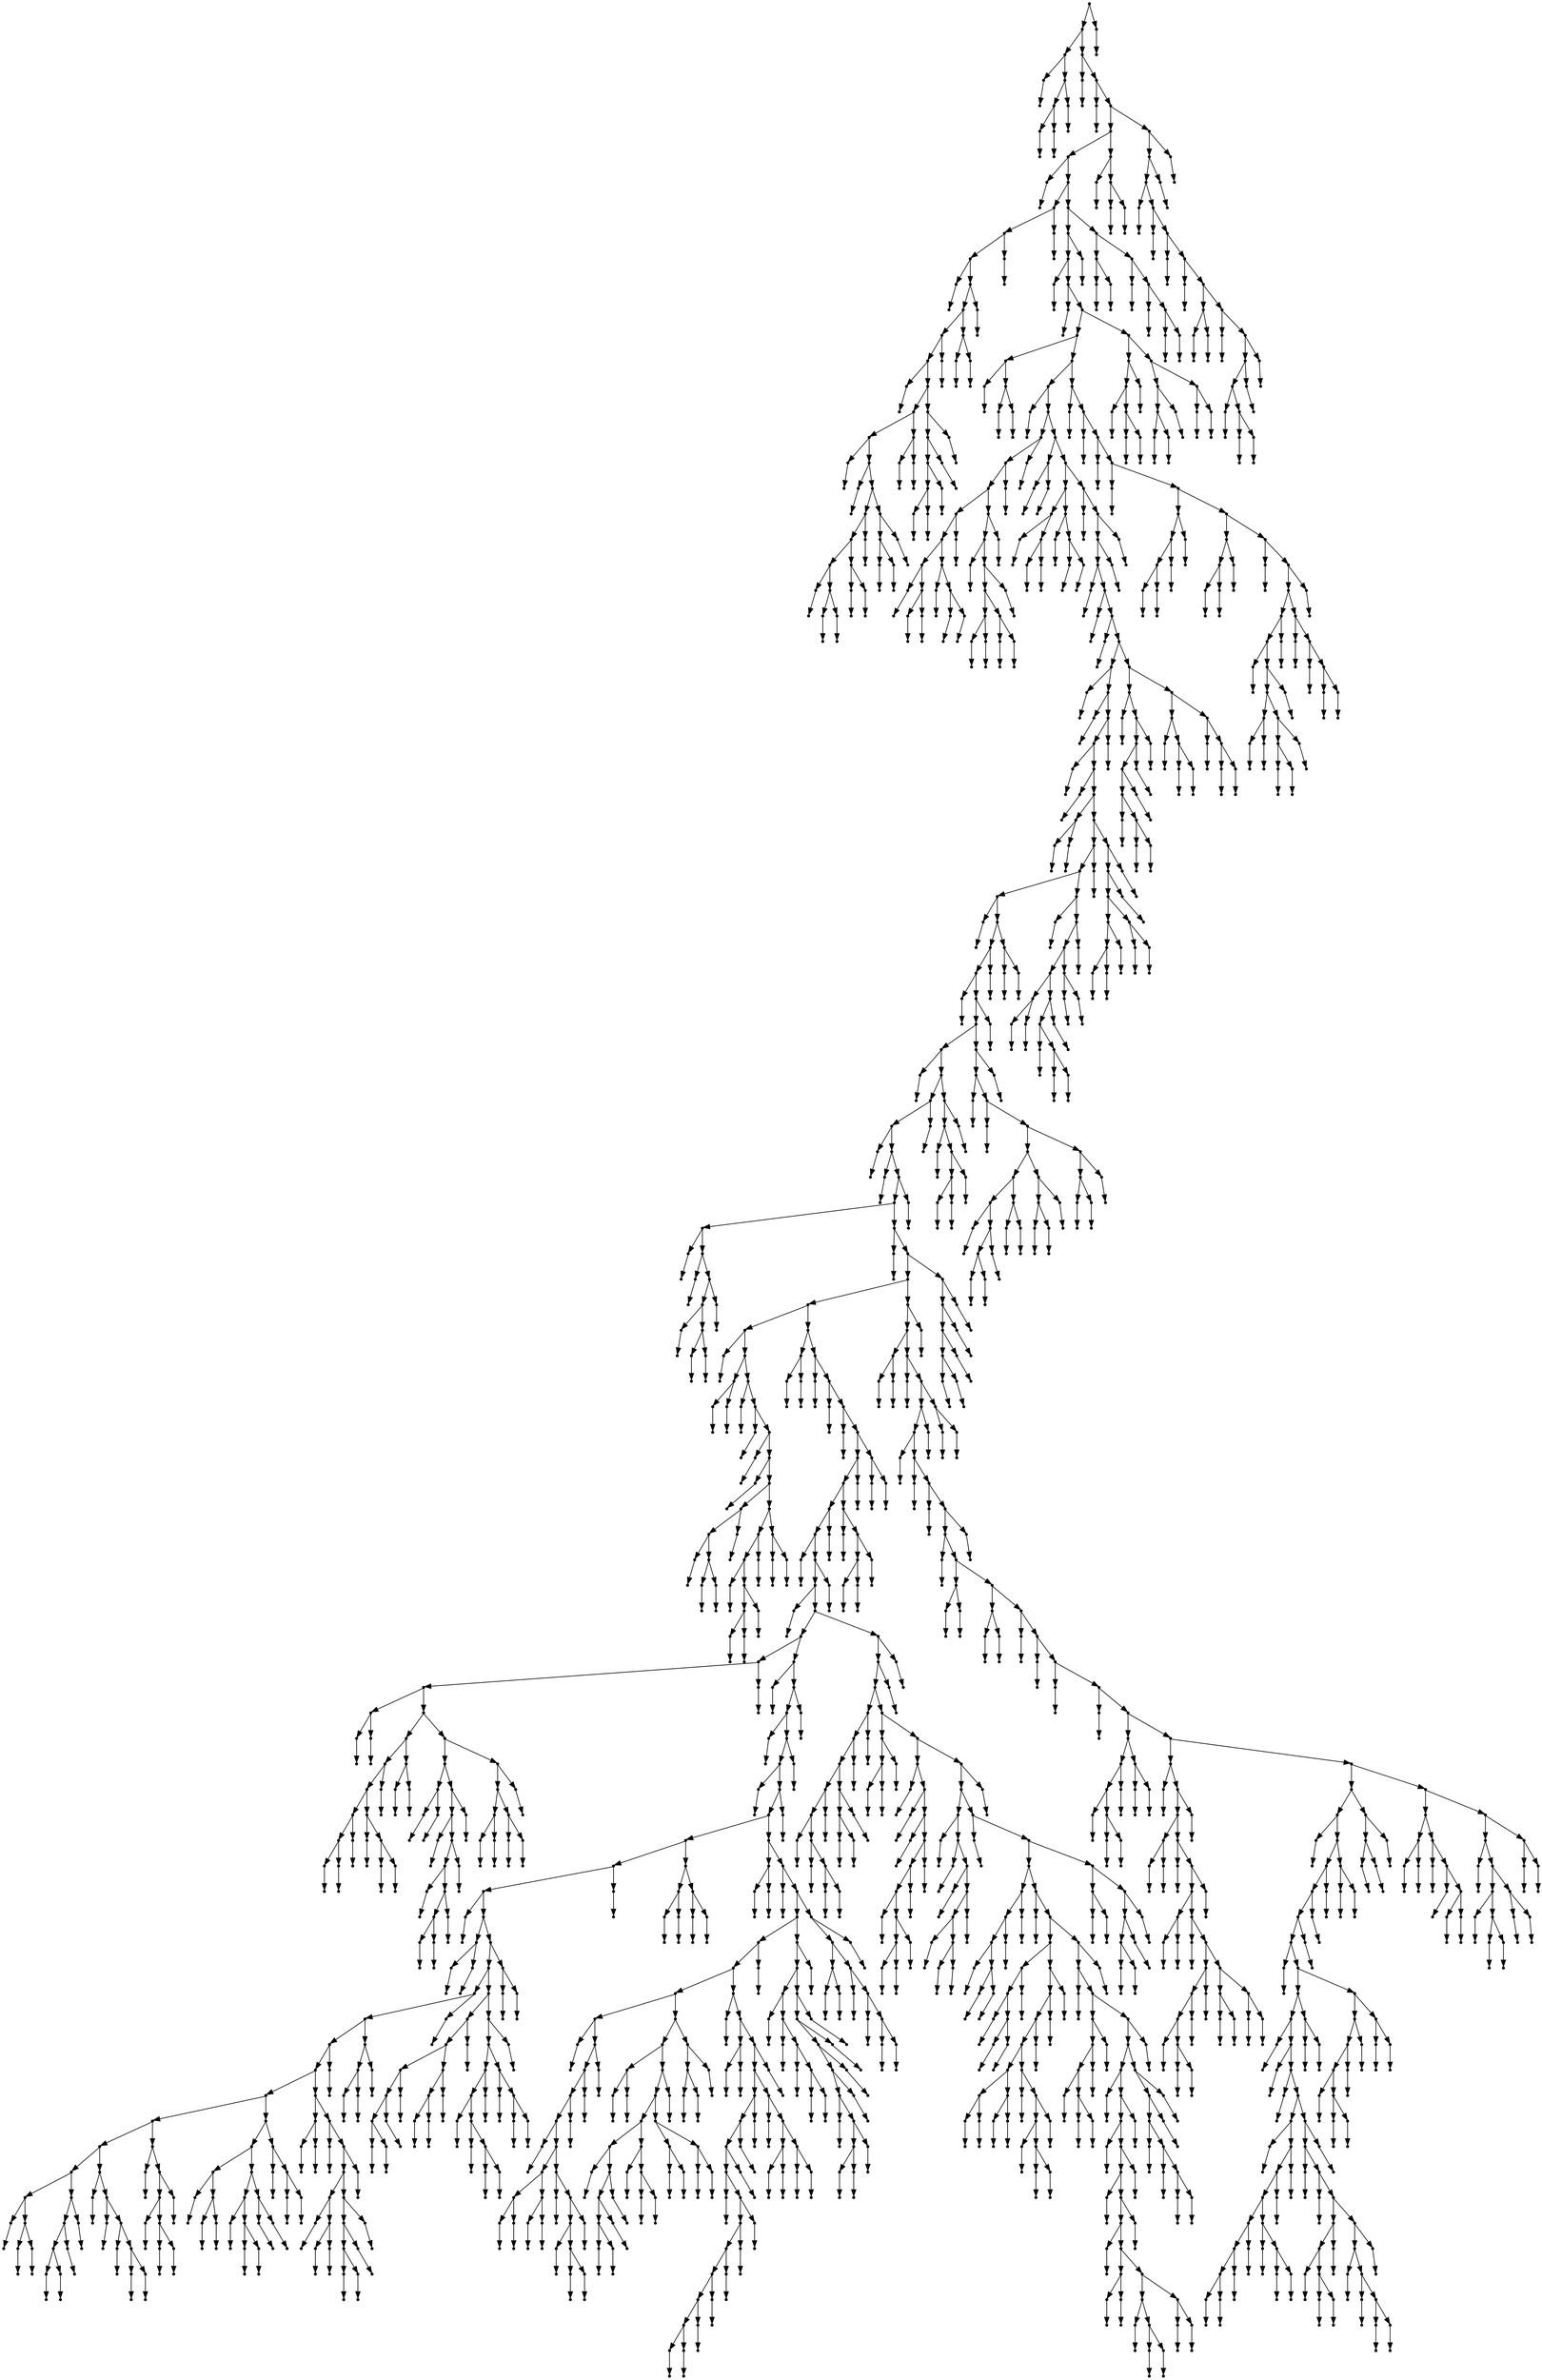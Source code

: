 digraph {
  1840 [shape=point];
  1837 [shape=point];
  10 [shape=point];
  1 [shape=point];
  0 [shape=point];
  9 [shape=point];
  6 [shape=point];
  3 [shape=point];
  2 [shape=point];
  5 [shape=point];
  4 [shape=point];
  8 [shape=point];
  7 [shape=point];
  1836 [shape=point];
  12 [shape=point];
  11 [shape=point];
  1835 [shape=point];
  14 [shape=point];
  13 [shape=point];
  1834 [shape=point];
  1792 [shape=point];
  1783 [shape=point];
  16 [shape=point];
  15 [shape=point];
  1782 [shape=point];
  93 [shape=point];
  90 [shape=point];
  87 [shape=point];
  18 [shape=point];
  17 [shape=point];
  86 [shape=point];
  83 [shape=point];
  77 [shape=point];
  74 [shape=point];
  20 [shape=point];
  19 [shape=point];
  73 [shape=point];
  58 [shape=point];
  52 [shape=point];
  22 [shape=point];
  21 [shape=point];
  51 [shape=point];
  24 [shape=point];
  23 [shape=point];
  50 [shape=point];
  41 [shape=point];
  38 [shape=point];
  32 [shape=point];
  26 [shape=point];
  25 [shape=point];
  31 [shape=point];
  28 [shape=point];
  27 [shape=point];
  30 [shape=point];
  29 [shape=point];
  37 [shape=point];
  34 [shape=point];
  33 [shape=point];
  36 [shape=point];
  35 [shape=point];
  40 [shape=point];
  39 [shape=point];
  49 [shape=point];
  46 [shape=point];
  43 [shape=point];
  42 [shape=point];
  45 [shape=point];
  44 [shape=point];
  48 [shape=point];
  47 [shape=point];
  57 [shape=point];
  54 [shape=point];
  53 [shape=point];
  56 [shape=point];
  55 [shape=point];
  72 [shape=point];
  69 [shape=point];
  66 [shape=point];
  63 [shape=point];
  60 [shape=point];
  59 [shape=point];
  62 [shape=point];
  61 [shape=point];
  65 [shape=point];
  64 [shape=point];
  68 [shape=point];
  67 [shape=point];
  71 [shape=point];
  70 [shape=point];
  76 [shape=point];
  75 [shape=point];
  82 [shape=point];
  79 [shape=point];
  78 [shape=point];
  81 [shape=point];
  80 [shape=point];
  85 [shape=point];
  84 [shape=point];
  89 [shape=point];
  88 [shape=point];
  92 [shape=point];
  91 [shape=point];
  1781 [shape=point];
  1763 [shape=point];
  1760 [shape=point];
  95 [shape=point];
  94 [shape=point];
  1759 [shape=point];
  97 [shape=point];
  96 [shape=point];
  1758 [shape=point];
  1731 [shape=point];
  105 [shape=point];
  99 [shape=point];
  98 [shape=point];
  104 [shape=point];
  101 [shape=point];
  100 [shape=point];
  103 [shape=point];
  102 [shape=point];
  1730 [shape=point];
  1655 [shape=point];
  107 [shape=point];
  106 [shape=point];
  1654 [shape=point];
  154 [shape=point];
  151 [shape=point];
  148 [shape=point];
  127 [shape=point];
  124 [shape=point];
  115 [shape=point];
  109 [shape=point];
  108 [shape=point];
  114 [shape=point];
  111 [shape=point];
  110 [shape=point];
  113 [shape=point];
  112 [shape=point];
  123 [shape=point];
  117 [shape=point];
  116 [shape=point];
  122 [shape=point];
  119 [shape=point];
  118 [shape=point];
  121 [shape=point];
  120 [shape=point];
  126 [shape=point];
  125 [shape=point];
  147 [shape=point];
  144 [shape=point];
  129 [shape=point];
  128 [shape=point];
  143 [shape=point];
  140 [shape=point];
  134 [shape=point];
  131 [shape=point];
  130 [shape=point];
  133 [shape=point];
  132 [shape=point];
  139 [shape=point];
  136 [shape=point];
  135 [shape=point];
  138 [shape=point];
  137 [shape=point];
  142 [shape=point];
  141 [shape=point];
  146 [shape=point];
  145 [shape=point];
  150 [shape=point];
  149 [shape=point];
  153 [shape=point];
  152 [shape=point];
  1653 [shape=point];
  159 [shape=point];
  156 [shape=point];
  155 [shape=point];
  158 [shape=point];
  157 [shape=point];
  1652 [shape=point];
  176 [shape=point];
  167 [shape=point];
  161 [shape=point];
  160 [shape=point];
  166 [shape=point];
  163 [shape=point];
  162 [shape=point];
  165 [shape=point];
  164 [shape=point];
  175 [shape=point];
  169 [shape=point];
  168 [shape=point];
  174 [shape=point];
  171 [shape=point];
  170 [shape=point];
  173 [shape=point];
  172 [shape=point];
  1651 [shape=point];
  178 [shape=point];
  177 [shape=point];
  1650 [shape=point];
  1647 [shape=point];
  1644 [shape=point];
  180 [shape=point];
  179 [shape=point];
  1643 [shape=point];
  182 [shape=point];
  181 [shape=point];
  1642 [shape=point];
  184 [shape=point];
  183 [shape=point];
  1641 [shape=point];
  1602 [shape=point];
  186 [shape=point];
  185 [shape=point];
  1601 [shape=point];
  188 [shape=point];
  187 [shape=point];
  1600 [shape=point];
  1597 [shape=point];
  190 [shape=point];
  189 [shape=point];
  1596 [shape=point];
  192 [shape=point];
  191 [shape=point];
  1595 [shape=point];
  197 [shape=point];
  194 [shape=point];
  193 [shape=point];
  196 [shape=point];
  195 [shape=point];
  1594 [shape=point];
  1573 [shape=point];
  1570 [shape=point];
  1540 [shape=point];
  199 [shape=point];
  198 [shape=point];
  1539 [shape=point];
  1533 [shape=point];
  1530 [shape=point];
  201 [shape=point];
  200 [shape=point];
  1529 [shape=point];
  1526 [shape=point];
  1481 [shape=point];
  203 [shape=point];
  202 [shape=point];
  1480 [shape=point];
  1465 [shape=point];
  1462 [shape=point];
  205 [shape=point];
  204 [shape=point];
  1461 [shape=point];
  207 [shape=point];
  206 [shape=point];
  1460 [shape=point];
  1457 [shape=point];
  224 [shape=point];
  209 [shape=point];
  208 [shape=point];
  223 [shape=point];
  211 [shape=point];
  210 [shape=point];
  222 [shape=point];
  219 [shape=point];
  213 [shape=point];
  212 [shape=point];
  218 [shape=point];
  215 [shape=point];
  214 [shape=point];
  217 [shape=point];
  216 [shape=point];
  221 [shape=point];
  220 [shape=point];
  1456 [shape=point];
  226 [shape=point];
  225 [shape=point];
  1455 [shape=point];
  1440 [shape=point];
  1134 [shape=point];
  279 [shape=point];
  228 [shape=point];
  227 [shape=point];
  278 [shape=point];
  233 [shape=point];
  230 [shape=point];
  229 [shape=point];
  232 [shape=point];
  231 [shape=point];
  277 [shape=point];
  235 [shape=point];
  234 [shape=point];
  276 [shape=point];
  237 [shape=point];
  236 [shape=point];
  275 [shape=point];
  239 [shape=point];
  238 [shape=point];
  274 [shape=point];
  241 [shape=point];
  240 [shape=point];
  273 [shape=point];
  252 [shape=point];
  249 [shape=point];
  243 [shape=point];
  242 [shape=point];
  248 [shape=point];
  245 [shape=point];
  244 [shape=point];
  247 [shape=point];
  246 [shape=point];
  251 [shape=point];
  250 [shape=point];
  272 [shape=point];
  266 [shape=point];
  263 [shape=point];
  254 [shape=point];
  253 [shape=point];
  262 [shape=point];
  259 [shape=point];
  256 [shape=point];
  255 [shape=point];
  258 [shape=point];
  257 [shape=point];
  261 [shape=point];
  260 [shape=point];
  265 [shape=point];
  264 [shape=point];
  271 [shape=point];
  268 [shape=point];
  267 [shape=point];
  270 [shape=point];
  269 [shape=point];
  1133 [shape=point];
  284 [shape=point];
  281 [shape=point];
  280 [shape=point];
  283 [shape=point];
  282 [shape=point];
  1132 [shape=point];
  286 [shape=point];
  285 [shape=point];
  1131 [shape=point];
  288 [shape=point];
  287 [shape=point];
  1130 [shape=point];
  290 [shape=point];
  289 [shape=point];
  1129 [shape=point];
  1123 [shape=point];
  1120 [shape=point];
  1108 [shape=point];
  1105 [shape=point];
  292 [shape=point];
  291 [shape=point];
  1104 [shape=point];
  1101 [shape=point];
  294 [shape=point];
  293 [shape=point];
  1100 [shape=point];
  833 [shape=point];
  371 [shape=point];
  368 [shape=point];
  299 [shape=point];
  296 [shape=point];
  295 [shape=point];
  298 [shape=point];
  297 [shape=point];
  367 [shape=point];
  325 [shape=point];
  319 [shape=point];
  316 [shape=point];
  307 [shape=point];
  304 [shape=point];
  301 [shape=point];
  300 [shape=point];
  303 [shape=point];
  302 [shape=point];
  306 [shape=point];
  305 [shape=point];
  315 [shape=point];
  309 [shape=point];
  308 [shape=point];
  314 [shape=point];
  311 [shape=point];
  310 [shape=point];
  313 [shape=point];
  312 [shape=point];
  318 [shape=point];
  317 [shape=point];
  324 [shape=point];
  321 [shape=point];
  320 [shape=point];
  323 [shape=point];
  322 [shape=point];
  366 [shape=point];
  351 [shape=point];
  330 [shape=point];
  327 [shape=point];
  326 [shape=point];
  329 [shape=point];
  328 [shape=point];
  350 [shape=point];
  347 [shape=point];
  332 [shape=point];
  331 [shape=point];
  346 [shape=point];
  343 [shape=point];
  334 [shape=point];
  333 [shape=point];
  342 [shape=point];
  339 [shape=point];
  336 [shape=point];
  335 [shape=point];
  338 [shape=point];
  337 [shape=point];
  341 [shape=point];
  340 [shape=point];
  345 [shape=point];
  344 [shape=point];
  349 [shape=point];
  348 [shape=point];
  365 [shape=point];
  362 [shape=point];
  356 [shape=point];
  353 [shape=point];
  352 [shape=point];
  355 [shape=point];
  354 [shape=point];
  361 [shape=point];
  358 [shape=point];
  357 [shape=point];
  360 [shape=point];
  359 [shape=point];
  364 [shape=point];
  363 [shape=point];
  370 [shape=point];
  369 [shape=point];
  832 [shape=point];
  373 [shape=point];
  372 [shape=point];
  831 [shape=point];
  828 [shape=point];
  375 [shape=point];
  374 [shape=point];
  827 [shape=point];
  824 [shape=point];
  377 [shape=point];
  376 [shape=point];
  823 [shape=point];
  820 [shape=point];
  589 [shape=point];
  577 [shape=point];
  574 [shape=point];
  379 [shape=point];
  378 [shape=point];
  573 [shape=point];
  384 [shape=point];
  381 [shape=point];
  380 [shape=point];
  383 [shape=point];
  382 [shape=point];
  572 [shape=point];
  566 [shape=point];
  515 [shape=point];
  512 [shape=point];
  503 [shape=point];
  500 [shape=point];
  467 [shape=point];
  434 [shape=point];
  419 [shape=point];
  404 [shape=point];
  392 [shape=point];
  386 [shape=point];
  385 [shape=point];
  391 [shape=point];
  388 [shape=point];
  387 [shape=point];
  390 [shape=point];
  389 [shape=point];
  403 [shape=point];
  400 [shape=point];
  397 [shape=point];
  394 [shape=point];
  393 [shape=point];
  396 [shape=point];
  395 [shape=point];
  399 [shape=point];
  398 [shape=point];
  402 [shape=point];
  401 [shape=point];
  418 [shape=point];
  406 [shape=point];
  405 [shape=point];
  417 [shape=point];
  408 [shape=point];
  407 [shape=point];
  416 [shape=point];
  410 [shape=point];
  409 [shape=point];
  415 [shape=point];
  412 [shape=point];
  411 [shape=point];
  414 [shape=point];
  413 [shape=point];
  433 [shape=point];
  421 [shape=point];
  420 [shape=point];
  432 [shape=point];
  429 [shape=point];
  423 [shape=point];
  422 [shape=point];
  428 [shape=point];
  425 [shape=point];
  424 [shape=point];
  427 [shape=point];
  426 [shape=point];
  431 [shape=point];
  430 [shape=point];
  466 [shape=point];
  457 [shape=point];
  442 [shape=point];
  436 [shape=point];
  435 [shape=point];
  441 [shape=point];
  438 [shape=point];
  437 [shape=point];
  440 [shape=point];
  439 [shape=point];
  456 [shape=point];
  450 [shape=point];
  444 [shape=point];
  443 [shape=point];
  449 [shape=point];
  446 [shape=point];
  445 [shape=point];
  448 [shape=point];
  447 [shape=point];
  455 [shape=point];
  452 [shape=point];
  451 [shape=point];
  454 [shape=point];
  453 [shape=point];
  465 [shape=point];
  459 [shape=point];
  458 [shape=point];
  464 [shape=point];
  461 [shape=point];
  460 [shape=point];
  463 [shape=point];
  462 [shape=point];
  499 [shape=point];
  472 [shape=point];
  469 [shape=point];
  468 [shape=point];
  471 [shape=point];
  470 [shape=point];
  498 [shape=point];
  474 [shape=point];
  473 [shape=point];
  497 [shape=point];
  494 [shape=point];
  482 [shape=point];
  476 [shape=point];
  475 [shape=point];
  481 [shape=point];
  478 [shape=point];
  477 [shape=point];
  480 [shape=point];
  479 [shape=point];
  493 [shape=point];
  490 [shape=point];
  487 [shape=point];
  484 [shape=point];
  483 [shape=point];
  486 [shape=point];
  485 [shape=point];
  489 [shape=point];
  488 [shape=point];
  492 [shape=point];
  491 [shape=point];
  496 [shape=point];
  495 [shape=point];
  502 [shape=point];
  501 [shape=point];
  511 [shape=point];
  508 [shape=point];
  505 [shape=point];
  504 [shape=point];
  507 [shape=point];
  506 [shape=point];
  510 [shape=point];
  509 [shape=point];
  514 [shape=point];
  513 [shape=point];
  565 [shape=point];
  538 [shape=point];
  535 [shape=point];
  526 [shape=point];
  523 [shape=point];
  520 [shape=point];
  517 [shape=point];
  516 [shape=point];
  519 [shape=point];
  518 [shape=point];
  522 [shape=point];
  521 [shape=point];
  525 [shape=point];
  524 [shape=point];
  534 [shape=point];
  531 [shape=point];
  528 [shape=point];
  527 [shape=point];
  530 [shape=point];
  529 [shape=point];
  533 [shape=point];
  532 [shape=point];
  537 [shape=point];
  536 [shape=point];
  564 [shape=point];
  561 [shape=point];
  552 [shape=point];
  549 [shape=point];
  540 [shape=point];
  539 [shape=point];
  548 [shape=point];
  542 [shape=point];
  541 [shape=point];
  547 [shape=point];
  544 [shape=point];
  543 [shape=point];
  546 [shape=point];
  545 [shape=point];
  551 [shape=point];
  550 [shape=point];
  560 [shape=point];
  554 [shape=point];
  553 [shape=point];
  559 [shape=point];
  556 [shape=point];
  555 [shape=point];
  558 [shape=point];
  557 [shape=point];
  563 [shape=point];
  562 [shape=point];
  571 [shape=point];
  568 [shape=point];
  567 [shape=point];
  570 [shape=point];
  569 [shape=point];
  576 [shape=point];
  575 [shape=point];
  588 [shape=point];
  582 [shape=point];
  579 [shape=point];
  578 [shape=point];
  581 [shape=point];
  580 [shape=point];
  587 [shape=point];
  584 [shape=point];
  583 [shape=point];
  586 [shape=point];
  585 [shape=point];
  819 [shape=point];
  594 [shape=point];
  591 [shape=point];
  590 [shape=point];
  593 [shape=point];
  592 [shape=point];
  818 [shape=point];
  596 [shape=point];
  595 [shape=point];
  817 [shape=point];
  796 [shape=point];
  754 [shape=point];
  751 [shape=point];
  691 [shape=point];
  637 [shape=point];
  598 [shape=point];
  597 [shape=point];
  636 [shape=point];
  633 [shape=point];
  630 [shape=point];
  627 [shape=point];
  600 [shape=point];
  599 [shape=point];
  626 [shape=point];
  611 [shape=point];
  605 [shape=point];
  602 [shape=point];
  601 [shape=point];
  604 [shape=point];
  603 [shape=point];
  610 [shape=point];
  607 [shape=point];
  606 [shape=point];
  609 [shape=point];
  608 [shape=point];
  625 [shape=point];
  613 [shape=point];
  612 [shape=point];
  624 [shape=point];
  621 [shape=point];
  615 [shape=point];
  614 [shape=point];
  620 [shape=point];
  617 [shape=point];
  616 [shape=point];
  619 [shape=point];
  618 [shape=point];
  623 [shape=point];
  622 [shape=point];
  629 [shape=point];
  628 [shape=point];
  632 [shape=point];
  631 [shape=point];
  635 [shape=point];
  634 [shape=point];
  690 [shape=point];
  681 [shape=point];
  642 [shape=point];
  639 [shape=point];
  638 [shape=point];
  641 [shape=point];
  640 [shape=point];
  680 [shape=point];
  677 [shape=point];
  665 [shape=point];
  656 [shape=point];
  644 [shape=point];
  643 [shape=point];
  655 [shape=point];
  652 [shape=point];
  649 [shape=point];
  646 [shape=point];
  645 [shape=point];
  648 [shape=point];
  647 [shape=point];
  651 [shape=point];
  650 [shape=point];
  654 [shape=point];
  653 [shape=point];
  664 [shape=point];
  658 [shape=point];
  657 [shape=point];
  663 [shape=point];
  660 [shape=point];
  659 [shape=point];
  662 [shape=point];
  661 [shape=point];
  676 [shape=point];
  670 [shape=point];
  667 [shape=point];
  666 [shape=point];
  669 [shape=point];
  668 [shape=point];
  675 [shape=point];
  672 [shape=point];
  671 [shape=point];
  674 [shape=point];
  673 [shape=point];
  679 [shape=point];
  678 [shape=point];
  689 [shape=point];
  686 [shape=point];
  683 [shape=point];
  682 [shape=point];
  685 [shape=point];
  684 [shape=point];
  688 [shape=point];
  687 [shape=point];
  750 [shape=point];
  693 [shape=point];
  692 [shape=point];
  749 [shape=point];
  698 [shape=point];
  695 [shape=point];
  694 [shape=point];
  697 [shape=point];
  696 [shape=point];
  748 [shape=point];
  745 [shape=point];
  730 [shape=point];
  727 [shape=point];
  724 [shape=point];
  721 [shape=point];
  700 [shape=point];
  699 [shape=point];
  720 [shape=point];
  717 [shape=point];
  714 [shape=point];
  711 [shape=point];
  708 [shape=point];
  705 [shape=point];
  702 [shape=point];
  701 [shape=point];
  704 [shape=point];
  703 [shape=point];
  707 [shape=point];
  706 [shape=point];
  710 [shape=point];
  709 [shape=point];
  713 [shape=point];
  712 [shape=point];
  716 [shape=point];
  715 [shape=point];
  719 [shape=point];
  718 [shape=point];
  723 [shape=point];
  722 [shape=point];
  726 [shape=point];
  725 [shape=point];
  729 [shape=point];
  728 [shape=point];
  744 [shape=point];
  732 [shape=point];
  731 [shape=point];
  743 [shape=point];
  737 [shape=point];
  734 [shape=point];
  733 [shape=point];
  736 [shape=point];
  735 [shape=point];
  742 [shape=point];
  739 [shape=point];
  738 [shape=point];
  741 [shape=point];
  740 [shape=point];
  747 [shape=point];
  746 [shape=point];
  753 [shape=point];
  752 [shape=point];
  795 [shape=point];
  792 [shape=point];
  768 [shape=point];
  756 [shape=point];
  755 [shape=point];
  767 [shape=point];
  758 [shape=point];
  757 [shape=point];
  766 [shape=point];
  760 [shape=point];
  759 [shape=point];
  765 [shape=point];
  762 [shape=point];
  761 [shape=point];
  764 [shape=point];
  763 [shape=point];
  791 [shape=point];
  788 [shape=point];
  785 [shape=point];
  782 [shape=point];
  779 [shape=point];
  770 [shape=point];
  769 [shape=point];
  778 [shape=point];
  775 [shape=point];
  772 [shape=point];
  771 [shape=point];
  774 [shape=point];
  773 [shape=point];
  777 [shape=point];
  776 [shape=point];
  781 [shape=point];
  780 [shape=point];
  784 [shape=point];
  783 [shape=point];
  787 [shape=point];
  786 [shape=point];
  790 [shape=point];
  789 [shape=point];
  794 [shape=point];
  793 [shape=point];
  816 [shape=point];
  813 [shape=point];
  801 [shape=point];
  798 [shape=point];
  797 [shape=point];
  800 [shape=point];
  799 [shape=point];
  812 [shape=point];
  803 [shape=point];
  802 [shape=point];
  811 [shape=point];
  805 [shape=point];
  804 [shape=point];
  810 [shape=point];
  807 [shape=point];
  806 [shape=point];
  809 [shape=point];
  808 [shape=point];
  815 [shape=point];
  814 [shape=point];
  822 [shape=point];
  821 [shape=point];
  826 [shape=point];
  825 [shape=point];
  830 [shape=point];
  829 [shape=point];
  1099 [shape=point];
  1096 [shape=point];
  1093 [shape=point];
  862 [shape=point];
  859 [shape=point];
  856 [shape=point];
  847 [shape=point];
  844 [shape=point];
  835 [shape=point];
  834 [shape=point];
  843 [shape=point];
  837 [shape=point];
  836 [shape=point];
  842 [shape=point];
  839 [shape=point];
  838 [shape=point];
  841 [shape=point];
  840 [shape=point];
  846 [shape=point];
  845 [shape=point];
  855 [shape=point];
  852 [shape=point];
  849 [shape=point];
  848 [shape=point];
  851 [shape=point];
  850 [shape=point];
  854 [shape=point];
  853 [shape=point];
  858 [shape=point];
  857 [shape=point];
  861 [shape=point];
  860 [shape=point];
  1092 [shape=point];
  870 [shape=point];
  867 [shape=point];
  864 [shape=point];
  863 [shape=point];
  866 [shape=point];
  865 [shape=point];
  869 [shape=point];
  868 [shape=point];
  1091 [shape=point];
  896 [shape=point];
  872 [shape=point];
  871 [shape=point];
  895 [shape=point];
  874 [shape=point];
  873 [shape=point];
  894 [shape=point];
  876 [shape=point];
  875 [shape=point];
  893 [shape=point];
  890 [shape=point];
  887 [shape=point];
  878 [shape=point];
  877 [shape=point];
  886 [shape=point];
  883 [shape=point];
  880 [shape=point];
  879 [shape=point];
  882 [shape=point];
  881 [shape=point];
  885 [shape=point];
  884 [shape=point];
  889 [shape=point];
  888 [shape=point];
  892 [shape=point];
  891 [shape=point];
  1090 [shape=point];
  1087 [shape=point];
  916 [shape=point];
  898 [shape=point];
  897 [shape=point];
  915 [shape=point];
  900 [shape=point];
  899 [shape=point];
  914 [shape=point];
  902 [shape=point];
  901 [shape=point];
  913 [shape=point];
  910 [shape=point];
  904 [shape=point];
  903 [shape=point];
  909 [shape=point];
  906 [shape=point];
  905 [shape=point];
  908 [shape=point];
  907 [shape=point];
  912 [shape=point];
  911 [shape=point];
  1086 [shape=point];
  918 [shape=point];
  917 [shape=point];
  1085 [shape=point];
  1067 [shape=point];
  932 [shape=point];
  929 [shape=point];
  926 [shape=point];
  920 [shape=point];
  919 [shape=point];
  925 [shape=point];
  922 [shape=point];
  921 [shape=point];
  924 [shape=point];
  923 [shape=point];
  928 [shape=point];
  927 [shape=point];
  931 [shape=point];
  930 [shape=point];
  1066 [shape=point];
  934 [shape=point];
  933 [shape=point];
  1065 [shape=point];
  981 [shape=point];
  945 [shape=point];
  942 [shape=point];
  936 [shape=point];
  935 [shape=point];
  941 [shape=point];
  938 [shape=point];
  937 [shape=point];
  940 [shape=point];
  939 [shape=point];
  944 [shape=point];
  943 [shape=point];
  980 [shape=point];
  977 [shape=point];
  974 [shape=point];
  971 [shape=point];
  956 [shape=point];
  950 [shape=point];
  947 [shape=point];
  946 [shape=point];
  949 [shape=point];
  948 [shape=point];
  955 [shape=point];
  952 [shape=point];
  951 [shape=point];
  954 [shape=point];
  953 [shape=point];
  970 [shape=point];
  958 [shape=point];
  957 [shape=point];
  969 [shape=point];
  966 [shape=point];
  960 [shape=point];
  959 [shape=point];
  965 [shape=point];
  962 [shape=point];
  961 [shape=point];
  964 [shape=point];
  963 [shape=point];
  968 [shape=point];
  967 [shape=point];
  973 [shape=point];
  972 [shape=point];
  976 [shape=point];
  975 [shape=point];
  979 [shape=point];
  978 [shape=point];
  1064 [shape=point];
  1061 [shape=point];
  983 [shape=point];
  982 [shape=point];
  1060 [shape=point];
  997 [shape=point];
  994 [shape=point];
  991 [shape=point];
  985 [shape=point];
  984 [shape=point];
  990 [shape=point];
  987 [shape=point];
  986 [shape=point];
  989 [shape=point];
  988 [shape=point];
  993 [shape=point];
  992 [shape=point];
  996 [shape=point];
  995 [shape=point];
  1059 [shape=point];
  1056 [shape=point];
  1038 [shape=point];
  999 [shape=point];
  998 [shape=point];
  1037 [shape=point];
  1034 [shape=point];
  1001 [shape=point];
  1000 [shape=point];
  1033 [shape=point];
  1030 [shape=point];
  1003 [shape=point];
  1002 [shape=point];
  1029 [shape=point];
  1026 [shape=point];
  1005 [shape=point];
  1004 [shape=point];
  1025 [shape=point];
  1010 [shape=point];
  1007 [shape=point];
  1006 [shape=point];
  1009 [shape=point];
  1008 [shape=point];
  1024 [shape=point];
  1018 [shape=point];
  1012 [shape=point];
  1011 [shape=point];
  1017 [shape=point];
  1014 [shape=point];
  1013 [shape=point];
  1016 [shape=point];
  1015 [shape=point];
  1023 [shape=point];
  1020 [shape=point];
  1019 [shape=point];
  1022 [shape=point];
  1021 [shape=point];
  1028 [shape=point];
  1027 [shape=point];
  1032 [shape=point];
  1031 [shape=point];
  1036 [shape=point];
  1035 [shape=point];
  1055 [shape=point];
  1052 [shape=point];
  1049 [shape=point];
  1040 [shape=point];
  1039 [shape=point];
  1048 [shape=point];
  1042 [shape=point];
  1041 [shape=point];
  1047 [shape=point];
  1044 [shape=point];
  1043 [shape=point];
  1046 [shape=point];
  1045 [shape=point];
  1051 [shape=point];
  1050 [shape=point];
  1054 [shape=point];
  1053 [shape=point];
  1058 [shape=point];
  1057 [shape=point];
  1063 [shape=point];
  1062 [shape=point];
  1084 [shape=point];
  1072 [shape=point];
  1069 [shape=point];
  1068 [shape=point];
  1071 [shape=point];
  1070 [shape=point];
  1083 [shape=point];
  1080 [shape=point];
  1077 [shape=point];
  1074 [shape=point];
  1073 [shape=point];
  1076 [shape=point];
  1075 [shape=point];
  1079 [shape=point];
  1078 [shape=point];
  1082 [shape=point];
  1081 [shape=point];
  1089 [shape=point];
  1088 [shape=point];
  1095 [shape=point];
  1094 [shape=point];
  1098 [shape=point];
  1097 [shape=point];
  1103 [shape=point];
  1102 [shape=point];
  1107 [shape=point];
  1106 [shape=point];
  1119 [shape=point];
  1110 [shape=point];
  1109 [shape=point];
  1118 [shape=point];
  1115 [shape=point];
  1112 [shape=point];
  1111 [shape=point];
  1114 [shape=point];
  1113 [shape=point];
  1117 [shape=point];
  1116 [shape=point];
  1122 [shape=point];
  1121 [shape=point];
  1128 [shape=point];
  1125 [shape=point];
  1124 [shape=point];
  1127 [shape=point];
  1126 [shape=point];
  1439 [shape=point];
  1436 [shape=point];
  1139 [shape=point];
  1136 [shape=point];
  1135 [shape=point];
  1138 [shape=point];
  1137 [shape=point];
  1435 [shape=point];
  1141 [shape=point];
  1140 [shape=point];
  1434 [shape=point];
  1428 [shape=point];
  1425 [shape=point];
  1143 [shape=point];
  1142 [shape=point];
  1424 [shape=point];
  1145 [shape=point];
  1144 [shape=point];
  1423 [shape=point];
  1147 [shape=point];
  1146 [shape=point];
  1422 [shape=point];
  1419 [shape=point];
  1149 [shape=point];
  1148 [shape=point];
  1418 [shape=point];
  1154 [shape=point];
  1151 [shape=point];
  1150 [shape=point];
  1153 [shape=point];
  1152 [shape=point];
  1417 [shape=point];
  1159 [shape=point];
  1156 [shape=point];
  1155 [shape=point];
  1158 [shape=point];
  1157 [shape=point];
  1416 [shape=point];
  1161 [shape=point];
  1160 [shape=point];
  1415 [shape=point];
  1163 [shape=point];
  1162 [shape=point];
  1414 [shape=point];
  1165 [shape=point];
  1164 [shape=point];
  1413 [shape=point];
  1167 [shape=point];
  1166 [shape=point];
  1412 [shape=point];
  1184 [shape=point];
  1178 [shape=point];
  1175 [shape=point];
  1169 [shape=point];
  1168 [shape=point];
  1174 [shape=point];
  1171 [shape=point];
  1170 [shape=point];
  1173 [shape=point];
  1172 [shape=point];
  1177 [shape=point];
  1176 [shape=point];
  1183 [shape=point];
  1180 [shape=point];
  1179 [shape=point];
  1182 [shape=point];
  1181 [shape=point];
  1411 [shape=point];
  1237 [shape=point];
  1186 [shape=point];
  1185 [shape=point];
  1236 [shape=point];
  1233 [shape=point];
  1191 [shape=point];
  1188 [shape=point];
  1187 [shape=point];
  1190 [shape=point];
  1189 [shape=point];
  1232 [shape=point];
  1193 [shape=point];
  1192 [shape=point];
  1231 [shape=point];
  1228 [shape=point];
  1198 [shape=point];
  1195 [shape=point];
  1194 [shape=point];
  1197 [shape=point];
  1196 [shape=point];
  1227 [shape=point];
  1200 [shape=point];
  1199 [shape=point];
  1226 [shape=point];
  1214 [shape=point];
  1211 [shape=point];
  1208 [shape=point];
  1202 [shape=point];
  1201 [shape=point];
  1207 [shape=point];
  1204 [shape=point];
  1203 [shape=point];
  1206 [shape=point];
  1205 [shape=point];
  1210 [shape=point];
  1209 [shape=point];
  1213 [shape=point];
  1212 [shape=point];
  1225 [shape=point];
  1219 [shape=point];
  1216 [shape=point];
  1215 [shape=point];
  1218 [shape=point];
  1217 [shape=point];
  1224 [shape=point];
  1221 [shape=point];
  1220 [shape=point];
  1223 [shape=point];
  1222 [shape=point];
  1230 [shape=point];
  1229 [shape=point];
  1235 [shape=point];
  1234 [shape=point];
  1410 [shape=point];
  1368 [shape=point];
  1359 [shape=point];
  1239 [shape=point];
  1238 [shape=point];
  1358 [shape=point];
  1352 [shape=point];
  1349 [shape=point];
  1346 [shape=point];
  1343 [shape=point];
  1241 [shape=point];
  1240 [shape=point];
  1342 [shape=point];
  1321 [shape=point];
  1315 [shape=point];
  1243 [shape=point];
  1242 [shape=point];
  1314 [shape=point];
  1245 [shape=point];
  1244 [shape=point];
  1313 [shape=point];
  1247 [shape=point];
  1246 [shape=point];
  1312 [shape=point];
  1276 [shape=point];
  1249 [shape=point];
  1248 [shape=point];
  1275 [shape=point];
  1272 [shape=point];
  1269 [shape=point];
  1260 [shape=point];
  1257 [shape=point];
  1254 [shape=point];
  1251 [shape=point];
  1250 [shape=point];
  1253 [shape=point];
  1252 [shape=point];
  1256 [shape=point];
  1255 [shape=point];
  1259 [shape=point];
  1258 [shape=point];
  1268 [shape=point];
  1262 [shape=point];
  1261 [shape=point];
  1267 [shape=point];
  1264 [shape=point];
  1263 [shape=point];
  1266 [shape=point];
  1265 [shape=point];
  1271 [shape=point];
  1270 [shape=point];
  1274 [shape=point];
  1273 [shape=point];
  1311 [shape=point];
  1308 [shape=point];
  1278 [shape=point];
  1277 [shape=point];
  1307 [shape=point];
  1280 [shape=point];
  1279 [shape=point];
  1306 [shape=point];
  1291 [shape=point];
  1288 [shape=point];
  1282 [shape=point];
  1281 [shape=point];
  1287 [shape=point];
  1284 [shape=point];
  1283 [shape=point];
  1286 [shape=point];
  1285 [shape=point];
  1290 [shape=point];
  1289 [shape=point];
  1305 [shape=point];
  1302 [shape=point];
  1293 [shape=point];
  1292 [shape=point];
  1301 [shape=point];
  1295 [shape=point];
  1294 [shape=point];
  1300 [shape=point];
  1297 [shape=point];
  1296 [shape=point];
  1299 [shape=point];
  1298 [shape=point];
  1304 [shape=point];
  1303 [shape=point];
  1310 [shape=point];
  1309 [shape=point];
  1320 [shape=point];
  1317 [shape=point];
  1316 [shape=point];
  1319 [shape=point];
  1318 [shape=point];
  1341 [shape=point];
  1335 [shape=point];
  1332 [shape=point];
  1329 [shape=point];
  1323 [shape=point];
  1322 [shape=point];
  1328 [shape=point];
  1325 [shape=point];
  1324 [shape=point];
  1327 [shape=point];
  1326 [shape=point];
  1331 [shape=point];
  1330 [shape=point];
  1334 [shape=point];
  1333 [shape=point];
  1340 [shape=point];
  1337 [shape=point];
  1336 [shape=point];
  1339 [shape=point];
  1338 [shape=point];
  1345 [shape=point];
  1344 [shape=point];
  1348 [shape=point];
  1347 [shape=point];
  1351 [shape=point];
  1350 [shape=point];
  1357 [shape=point];
  1354 [shape=point];
  1353 [shape=point];
  1356 [shape=point];
  1355 [shape=point];
  1367 [shape=point];
  1364 [shape=point];
  1361 [shape=point];
  1360 [shape=point];
  1363 [shape=point];
  1362 [shape=point];
  1366 [shape=point];
  1365 [shape=point];
  1409 [shape=point];
  1385 [shape=point];
  1373 [shape=point];
  1370 [shape=point];
  1369 [shape=point];
  1372 [shape=point];
  1371 [shape=point];
  1384 [shape=point];
  1375 [shape=point];
  1374 [shape=point];
  1383 [shape=point];
  1377 [shape=point];
  1376 [shape=point];
  1382 [shape=point];
  1379 [shape=point];
  1378 [shape=point];
  1381 [shape=point];
  1380 [shape=point];
  1408 [shape=point];
  1402 [shape=point];
  1387 [shape=point];
  1386 [shape=point];
  1401 [shape=point];
  1395 [shape=point];
  1389 [shape=point];
  1388 [shape=point];
  1394 [shape=point];
  1391 [shape=point];
  1390 [shape=point];
  1393 [shape=point];
  1392 [shape=point];
  1400 [shape=point];
  1397 [shape=point];
  1396 [shape=point];
  1399 [shape=point];
  1398 [shape=point];
  1407 [shape=point];
  1404 [shape=point];
  1403 [shape=point];
  1406 [shape=point];
  1405 [shape=point];
  1421 [shape=point];
  1420 [shape=point];
  1427 [shape=point];
  1426 [shape=point];
  1433 [shape=point];
  1430 [shape=point];
  1429 [shape=point];
  1432 [shape=point];
  1431 [shape=point];
  1438 [shape=point];
  1437 [shape=point];
  1454 [shape=point];
  1451 [shape=point];
  1448 [shape=point];
  1445 [shape=point];
  1442 [shape=point];
  1441 [shape=point];
  1444 [shape=point];
  1443 [shape=point];
  1447 [shape=point];
  1446 [shape=point];
  1450 [shape=point];
  1449 [shape=point];
  1453 [shape=point];
  1452 [shape=point];
  1459 [shape=point];
  1458 [shape=point];
  1464 [shape=point];
  1463 [shape=point];
  1479 [shape=point];
  1476 [shape=point];
  1467 [shape=point];
  1466 [shape=point];
  1475 [shape=point];
  1472 [shape=point];
  1469 [shape=point];
  1468 [shape=point];
  1471 [shape=point];
  1470 [shape=point];
  1474 [shape=point];
  1473 [shape=point];
  1478 [shape=point];
  1477 [shape=point];
  1525 [shape=point];
  1522 [shape=point];
  1483 [shape=point];
  1482 [shape=point];
  1521 [shape=point];
  1485 [shape=point];
  1484 [shape=point];
  1520 [shape=point];
  1511 [shape=point];
  1502 [shape=point];
  1496 [shape=point];
  1487 [shape=point];
  1486 [shape=point];
  1495 [shape=point];
  1492 [shape=point];
  1489 [shape=point];
  1488 [shape=point];
  1491 [shape=point];
  1490 [shape=point];
  1494 [shape=point];
  1493 [shape=point];
  1501 [shape=point];
  1498 [shape=point];
  1497 [shape=point];
  1500 [shape=point];
  1499 [shape=point];
  1510 [shape=point];
  1507 [shape=point];
  1504 [shape=point];
  1503 [shape=point];
  1506 [shape=point];
  1505 [shape=point];
  1509 [shape=point];
  1508 [shape=point];
  1519 [shape=point];
  1516 [shape=point];
  1513 [shape=point];
  1512 [shape=point];
  1515 [shape=point];
  1514 [shape=point];
  1518 [shape=point];
  1517 [shape=point];
  1524 [shape=point];
  1523 [shape=point];
  1528 [shape=point];
  1527 [shape=point];
  1532 [shape=point];
  1531 [shape=point];
  1538 [shape=point];
  1535 [shape=point];
  1534 [shape=point];
  1537 [shape=point];
  1536 [shape=point];
  1569 [shape=point];
  1542 [shape=point];
  1541 [shape=point];
  1568 [shape=point];
  1565 [shape=point];
  1559 [shape=point];
  1547 [shape=point];
  1544 [shape=point];
  1543 [shape=point];
  1546 [shape=point];
  1545 [shape=point];
  1558 [shape=point];
  1555 [shape=point];
  1549 [shape=point];
  1548 [shape=point];
  1554 [shape=point];
  1551 [shape=point];
  1550 [shape=point];
  1553 [shape=point];
  1552 [shape=point];
  1557 [shape=point];
  1556 [shape=point];
  1564 [shape=point];
  1561 [shape=point];
  1560 [shape=point];
  1563 [shape=point];
  1562 [shape=point];
  1567 [shape=point];
  1566 [shape=point];
  1572 [shape=point];
  1571 [shape=point];
  1593 [shape=point];
  1590 [shape=point];
  1587 [shape=point];
  1581 [shape=point];
  1578 [shape=point];
  1575 [shape=point];
  1574 [shape=point];
  1577 [shape=point];
  1576 [shape=point];
  1580 [shape=point];
  1579 [shape=point];
  1586 [shape=point];
  1583 [shape=point];
  1582 [shape=point];
  1585 [shape=point];
  1584 [shape=point];
  1589 [shape=point];
  1588 [shape=point];
  1592 [shape=point];
  1591 [shape=point];
  1599 [shape=point];
  1598 [shape=point];
  1640 [shape=point];
  1622 [shape=point];
  1604 [shape=point];
  1603 [shape=point];
  1621 [shape=point];
  1618 [shape=point];
  1615 [shape=point];
  1612 [shape=point];
  1606 [shape=point];
  1605 [shape=point];
  1611 [shape=point];
  1608 [shape=point];
  1607 [shape=point];
  1610 [shape=point];
  1609 [shape=point];
  1614 [shape=point];
  1613 [shape=point];
  1617 [shape=point];
  1616 [shape=point];
  1620 [shape=point];
  1619 [shape=point];
  1639 [shape=point];
  1630 [shape=point];
  1624 [shape=point];
  1623 [shape=point];
  1629 [shape=point];
  1626 [shape=point];
  1625 [shape=point];
  1628 [shape=point];
  1627 [shape=point];
  1638 [shape=point];
  1632 [shape=point];
  1631 [shape=point];
  1637 [shape=point];
  1634 [shape=point];
  1633 [shape=point];
  1636 [shape=point];
  1635 [shape=point];
  1646 [shape=point];
  1645 [shape=point];
  1649 [shape=point];
  1648 [shape=point];
  1729 [shape=point];
  1657 [shape=point];
  1656 [shape=point];
  1728 [shape=point];
  1659 [shape=point];
  1658 [shape=point];
  1727 [shape=point];
  1661 [shape=point];
  1660 [shape=point];
  1726 [shape=point];
  1663 [shape=point];
  1662 [shape=point];
  1725 [shape=point];
  1674 [shape=point];
  1671 [shape=point];
  1668 [shape=point];
  1665 [shape=point];
  1664 [shape=point];
  1667 [shape=point];
  1666 [shape=point];
  1670 [shape=point];
  1669 [shape=point];
  1673 [shape=point];
  1672 [shape=point];
  1724 [shape=point];
  1682 [shape=point];
  1679 [shape=point];
  1676 [shape=point];
  1675 [shape=point];
  1678 [shape=point];
  1677 [shape=point];
  1681 [shape=point];
  1680 [shape=point];
  1723 [shape=point];
  1684 [shape=point];
  1683 [shape=point];
  1722 [shape=point];
  1719 [shape=point];
  1707 [shape=point];
  1704 [shape=point];
  1686 [shape=point];
  1685 [shape=point];
  1703 [shape=point];
  1700 [shape=point];
  1691 [shape=point];
  1688 [shape=point];
  1687 [shape=point];
  1690 [shape=point];
  1689 [shape=point];
  1699 [shape=point];
  1696 [shape=point];
  1693 [shape=point];
  1692 [shape=point];
  1695 [shape=point];
  1694 [shape=point];
  1698 [shape=point];
  1697 [shape=point];
  1702 [shape=point];
  1701 [shape=point];
  1706 [shape=point];
  1705 [shape=point];
  1718 [shape=point];
  1709 [shape=point];
  1708 [shape=point];
  1717 [shape=point];
  1711 [shape=point];
  1710 [shape=point];
  1716 [shape=point];
  1713 [shape=point];
  1712 [shape=point];
  1715 [shape=point];
  1714 [shape=point];
  1721 [shape=point];
  1720 [shape=point];
  1757 [shape=point];
  1742 [shape=point];
  1739 [shape=point];
  1733 [shape=point];
  1732 [shape=point];
  1738 [shape=point];
  1735 [shape=point];
  1734 [shape=point];
  1737 [shape=point];
  1736 [shape=point];
  1741 [shape=point];
  1740 [shape=point];
  1756 [shape=point];
  1750 [shape=point];
  1747 [shape=point];
  1744 [shape=point];
  1743 [shape=point];
  1746 [shape=point];
  1745 [shape=point];
  1749 [shape=point];
  1748 [shape=point];
  1755 [shape=point];
  1752 [shape=point];
  1751 [shape=point];
  1754 [shape=point];
  1753 [shape=point];
  1762 [shape=point];
  1761 [shape=point];
  1780 [shape=point];
  1768 [shape=point];
  1765 [shape=point];
  1764 [shape=point];
  1767 [shape=point];
  1766 [shape=point];
  1779 [shape=point];
  1770 [shape=point];
  1769 [shape=point];
  1778 [shape=point];
  1772 [shape=point];
  1771 [shape=point];
  1777 [shape=point];
  1774 [shape=point];
  1773 [shape=point];
  1776 [shape=point];
  1775 [shape=point];
  1791 [shape=point];
  1785 [shape=point];
  1784 [shape=point];
  1790 [shape=point];
  1787 [shape=point];
  1786 [shape=point];
  1789 [shape=point];
  1788 [shape=point];
  1833 [shape=point];
  1830 [shape=point];
  1827 [shape=point];
  1794 [shape=point];
  1793 [shape=point];
  1826 [shape=point];
  1796 [shape=point];
  1795 [shape=point];
  1825 [shape=point];
  1798 [shape=point];
  1797 [shape=point];
  1824 [shape=point];
  1800 [shape=point];
  1799 [shape=point];
  1823 [shape=point];
  1805 [shape=point];
  1802 [shape=point];
  1801 [shape=point];
  1804 [shape=point];
  1803 [shape=point];
  1822 [shape=point];
  1807 [shape=point];
  1806 [shape=point];
  1821 [shape=point];
  1818 [shape=point];
  1815 [shape=point];
  1809 [shape=point];
  1808 [shape=point];
  1814 [shape=point];
  1811 [shape=point];
  1810 [shape=point];
  1813 [shape=point];
  1812 [shape=point];
  1817 [shape=point];
  1816 [shape=point];
  1820 [shape=point];
  1819 [shape=point];
  1829 [shape=point];
  1828 [shape=point];
  1832 [shape=point];
  1831 [shape=point];
  1839 [shape=point];
  1838 [shape=point];
1840 -> 1837;
1837 -> 10;
10 -> 1;
1 -> 0;
10 -> 9;
9 -> 6;
6 -> 3;
3 -> 2;
6 -> 5;
5 -> 4;
9 -> 8;
8 -> 7;
1837 -> 1836;
1836 -> 12;
12 -> 11;
1836 -> 1835;
1835 -> 14;
14 -> 13;
1835 -> 1834;
1834 -> 1792;
1792 -> 1783;
1783 -> 16;
16 -> 15;
1783 -> 1782;
1782 -> 93;
93 -> 90;
90 -> 87;
87 -> 18;
18 -> 17;
87 -> 86;
86 -> 83;
83 -> 77;
77 -> 74;
74 -> 20;
20 -> 19;
74 -> 73;
73 -> 58;
58 -> 52;
52 -> 22;
22 -> 21;
52 -> 51;
51 -> 24;
24 -> 23;
51 -> 50;
50 -> 41;
41 -> 38;
38 -> 32;
32 -> 26;
26 -> 25;
32 -> 31;
31 -> 28;
28 -> 27;
31 -> 30;
30 -> 29;
38 -> 37;
37 -> 34;
34 -> 33;
37 -> 36;
36 -> 35;
41 -> 40;
40 -> 39;
50 -> 49;
49 -> 46;
46 -> 43;
43 -> 42;
46 -> 45;
45 -> 44;
49 -> 48;
48 -> 47;
58 -> 57;
57 -> 54;
54 -> 53;
57 -> 56;
56 -> 55;
73 -> 72;
72 -> 69;
69 -> 66;
66 -> 63;
63 -> 60;
60 -> 59;
63 -> 62;
62 -> 61;
66 -> 65;
65 -> 64;
69 -> 68;
68 -> 67;
72 -> 71;
71 -> 70;
77 -> 76;
76 -> 75;
83 -> 82;
82 -> 79;
79 -> 78;
82 -> 81;
81 -> 80;
86 -> 85;
85 -> 84;
90 -> 89;
89 -> 88;
93 -> 92;
92 -> 91;
1782 -> 1781;
1781 -> 1763;
1763 -> 1760;
1760 -> 95;
95 -> 94;
1760 -> 1759;
1759 -> 97;
97 -> 96;
1759 -> 1758;
1758 -> 1731;
1731 -> 105;
105 -> 99;
99 -> 98;
105 -> 104;
104 -> 101;
101 -> 100;
104 -> 103;
103 -> 102;
1731 -> 1730;
1730 -> 1655;
1655 -> 107;
107 -> 106;
1655 -> 1654;
1654 -> 154;
154 -> 151;
151 -> 148;
148 -> 127;
127 -> 124;
124 -> 115;
115 -> 109;
109 -> 108;
115 -> 114;
114 -> 111;
111 -> 110;
114 -> 113;
113 -> 112;
124 -> 123;
123 -> 117;
117 -> 116;
123 -> 122;
122 -> 119;
119 -> 118;
122 -> 121;
121 -> 120;
127 -> 126;
126 -> 125;
148 -> 147;
147 -> 144;
144 -> 129;
129 -> 128;
144 -> 143;
143 -> 140;
140 -> 134;
134 -> 131;
131 -> 130;
134 -> 133;
133 -> 132;
140 -> 139;
139 -> 136;
136 -> 135;
139 -> 138;
138 -> 137;
143 -> 142;
142 -> 141;
147 -> 146;
146 -> 145;
151 -> 150;
150 -> 149;
154 -> 153;
153 -> 152;
1654 -> 1653;
1653 -> 159;
159 -> 156;
156 -> 155;
159 -> 158;
158 -> 157;
1653 -> 1652;
1652 -> 176;
176 -> 167;
167 -> 161;
161 -> 160;
167 -> 166;
166 -> 163;
163 -> 162;
166 -> 165;
165 -> 164;
176 -> 175;
175 -> 169;
169 -> 168;
175 -> 174;
174 -> 171;
171 -> 170;
174 -> 173;
173 -> 172;
1652 -> 1651;
1651 -> 178;
178 -> 177;
1651 -> 1650;
1650 -> 1647;
1647 -> 1644;
1644 -> 180;
180 -> 179;
1644 -> 1643;
1643 -> 182;
182 -> 181;
1643 -> 1642;
1642 -> 184;
184 -> 183;
1642 -> 1641;
1641 -> 1602;
1602 -> 186;
186 -> 185;
1602 -> 1601;
1601 -> 188;
188 -> 187;
1601 -> 1600;
1600 -> 1597;
1597 -> 190;
190 -> 189;
1597 -> 1596;
1596 -> 192;
192 -> 191;
1596 -> 1595;
1595 -> 197;
197 -> 194;
194 -> 193;
197 -> 196;
196 -> 195;
1595 -> 1594;
1594 -> 1573;
1573 -> 1570;
1570 -> 1540;
1540 -> 199;
199 -> 198;
1540 -> 1539;
1539 -> 1533;
1533 -> 1530;
1530 -> 201;
201 -> 200;
1530 -> 1529;
1529 -> 1526;
1526 -> 1481;
1481 -> 203;
203 -> 202;
1481 -> 1480;
1480 -> 1465;
1465 -> 1462;
1462 -> 205;
205 -> 204;
1462 -> 1461;
1461 -> 207;
207 -> 206;
1461 -> 1460;
1460 -> 1457;
1457 -> 224;
224 -> 209;
209 -> 208;
224 -> 223;
223 -> 211;
211 -> 210;
223 -> 222;
222 -> 219;
219 -> 213;
213 -> 212;
219 -> 218;
218 -> 215;
215 -> 214;
218 -> 217;
217 -> 216;
222 -> 221;
221 -> 220;
1457 -> 1456;
1456 -> 226;
226 -> 225;
1456 -> 1455;
1455 -> 1440;
1440 -> 1134;
1134 -> 279;
279 -> 228;
228 -> 227;
279 -> 278;
278 -> 233;
233 -> 230;
230 -> 229;
233 -> 232;
232 -> 231;
278 -> 277;
277 -> 235;
235 -> 234;
277 -> 276;
276 -> 237;
237 -> 236;
276 -> 275;
275 -> 239;
239 -> 238;
275 -> 274;
274 -> 241;
241 -> 240;
274 -> 273;
273 -> 252;
252 -> 249;
249 -> 243;
243 -> 242;
249 -> 248;
248 -> 245;
245 -> 244;
248 -> 247;
247 -> 246;
252 -> 251;
251 -> 250;
273 -> 272;
272 -> 266;
266 -> 263;
263 -> 254;
254 -> 253;
263 -> 262;
262 -> 259;
259 -> 256;
256 -> 255;
259 -> 258;
258 -> 257;
262 -> 261;
261 -> 260;
266 -> 265;
265 -> 264;
272 -> 271;
271 -> 268;
268 -> 267;
271 -> 270;
270 -> 269;
1134 -> 1133;
1133 -> 284;
284 -> 281;
281 -> 280;
284 -> 283;
283 -> 282;
1133 -> 1132;
1132 -> 286;
286 -> 285;
1132 -> 1131;
1131 -> 288;
288 -> 287;
1131 -> 1130;
1130 -> 290;
290 -> 289;
1130 -> 1129;
1129 -> 1123;
1123 -> 1120;
1120 -> 1108;
1108 -> 1105;
1105 -> 292;
292 -> 291;
1105 -> 1104;
1104 -> 1101;
1101 -> 294;
294 -> 293;
1101 -> 1100;
1100 -> 833;
833 -> 371;
371 -> 368;
368 -> 299;
299 -> 296;
296 -> 295;
299 -> 298;
298 -> 297;
368 -> 367;
367 -> 325;
325 -> 319;
319 -> 316;
316 -> 307;
307 -> 304;
304 -> 301;
301 -> 300;
304 -> 303;
303 -> 302;
307 -> 306;
306 -> 305;
316 -> 315;
315 -> 309;
309 -> 308;
315 -> 314;
314 -> 311;
311 -> 310;
314 -> 313;
313 -> 312;
319 -> 318;
318 -> 317;
325 -> 324;
324 -> 321;
321 -> 320;
324 -> 323;
323 -> 322;
367 -> 366;
366 -> 351;
351 -> 330;
330 -> 327;
327 -> 326;
330 -> 329;
329 -> 328;
351 -> 350;
350 -> 347;
347 -> 332;
332 -> 331;
347 -> 346;
346 -> 343;
343 -> 334;
334 -> 333;
343 -> 342;
342 -> 339;
339 -> 336;
336 -> 335;
339 -> 338;
338 -> 337;
342 -> 341;
341 -> 340;
346 -> 345;
345 -> 344;
350 -> 349;
349 -> 348;
366 -> 365;
365 -> 362;
362 -> 356;
356 -> 353;
353 -> 352;
356 -> 355;
355 -> 354;
362 -> 361;
361 -> 358;
358 -> 357;
361 -> 360;
360 -> 359;
365 -> 364;
364 -> 363;
371 -> 370;
370 -> 369;
833 -> 832;
832 -> 373;
373 -> 372;
832 -> 831;
831 -> 828;
828 -> 375;
375 -> 374;
828 -> 827;
827 -> 824;
824 -> 377;
377 -> 376;
824 -> 823;
823 -> 820;
820 -> 589;
589 -> 577;
577 -> 574;
574 -> 379;
379 -> 378;
574 -> 573;
573 -> 384;
384 -> 381;
381 -> 380;
384 -> 383;
383 -> 382;
573 -> 572;
572 -> 566;
566 -> 515;
515 -> 512;
512 -> 503;
503 -> 500;
500 -> 467;
467 -> 434;
434 -> 419;
419 -> 404;
404 -> 392;
392 -> 386;
386 -> 385;
392 -> 391;
391 -> 388;
388 -> 387;
391 -> 390;
390 -> 389;
404 -> 403;
403 -> 400;
400 -> 397;
397 -> 394;
394 -> 393;
397 -> 396;
396 -> 395;
400 -> 399;
399 -> 398;
403 -> 402;
402 -> 401;
419 -> 418;
418 -> 406;
406 -> 405;
418 -> 417;
417 -> 408;
408 -> 407;
417 -> 416;
416 -> 410;
410 -> 409;
416 -> 415;
415 -> 412;
412 -> 411;
415 -> 414;
414 -> 413;
434 -> 433;
433 -> 421;
421 -> 420;
433 -> 432;
432 -> 429;
429 -> 423;
423 -> 422;
429 -> 428;
428 -> 425;
425 -> 424;
428 -> 427;
427 -> 426;
432 -> 431;
431 -> 430;
467 -> 466;
466 -> 457;
457 -> 442;
442 -> 436;
436 -> 435;
442 -> 441;
441 -> 438;
438 -> 437;
441 -> 440;
440 -> 439;
457 -> 456;
456 -> 450;
450 -> 444;
444 -> 443;
450 -> 449;
449 -> 446;
446 -> 445;
449 -> 448;
448 -> 447;
456 -> 455;
455 -> 452;
452 -> 451;
455 -> 454;
454 -> 453;
466 -> 465;
465 -> 459;
459 -> 458;
465 -> 464;
464 -> 461;
461 -> 460;
464 -> 463;
463 -> 462;
500 -> 499;
499 -> 472;
472 -> 469;
469 -> 468;
472 -> 471;
471 -> 470;
499 -> 498;
498 -> 474;
474 -> 473;
498 -> 497;
497 -> 494;
494 -> 482;
482 -> 476;
476 -> 475;
482 -> 481;
481 -> 478;
478 -> 477;
481 -> 480;
480 -> 479;
494 -> 493;
493 -> 490;
490 -> 487;
487 -> 484;
484 -> 483;
487 -> 486;
486 -> 485;
490 -> 489;
489 -> 488;
493 -> 492;
492 -> 491;
497 -> 496;
496 -> 495;
503 -> 502;
502 -> 501;
512 -> 511;
511 -> 508;
508 -> 505;
505 -> 504;
508 -> 507;
507 -> 506;
511 -> 510;
510 -> 509;
515 -> 514;
514 -> 513;
566 -> 565;
565 -> 538;
538 -> 535;
535 -> 526;
526 -> 523;
523 -> 520;
520 -> 517;
517 -> 516;
520 -> 519;
519 -> 518;
523 -> 522;
522 -> 521;
526 -> 525;
525 -> 524;
535 -> 534;
534 -> 531;
531 -> 528;
528 -> 527;
531 -> 530;
530 -> 529;
534 -> 533;
533 -> 532;
538 -> 537;
537 -> 536;
565 -> 564;
564 -> 561;
561 -> 552;
552 -> 549;
549 -> 540;
540 -> 539;
549 -> 548;
548 -> 542;
542 -> 541;
548 -> 547;
547 -> 544;
544 -> 543;
547 -> 546;
546 -> 545;
552 -> 551;
551 -> 550;
561 -> 560;
560 -> 554;
554 -> 553;
560 -> 559;
559 -> 556;
556 -> 555;
559 -> 558;
558 -> 557;
564 -> 563;
563 -> 562;
572 -> 571;
571 -> 568;
568 -> 567;
571 -> 570;
570 -> 569;
577 -> 576;
576 -> 575;
589 -> 588;
588 -> 582;
582 -> 579;
579 -> 578;
582 -> 581;
581 -> 580;
588 -> 587;
587 -> 584;
584 -> 583;
587 -> 586;
586 -> 585;
820 -> 819;
819 -> 594;
594 -> 591;
591 -> 590;
594 -> 593;
593 -> 592;
819 -> 818;
818 -> 596;
596 -> 595;
818 -> 817;
817 -> 796;
796 -> 754;
754 -> 751;
751 -> 691;
691 -> 637;
637 -> 598;
598 -> 597;
637 -> 636;
636 -> 633;
633 -> 630;
630 -> 627;
627 -> 600;
600 -> 599;
627 -> 626;
626 -> 611;
611 -> 605;
605 -> 602;
602 -> 601;
605 -> 604;
604 -> 603;
611 -> 610;
610 -> 607;
607 -> 606;
610 -> 609;
609 -> 608;
626 -> 625;
625 -> 613;
613 -> 612;
625 -> 624;
624 -> 621;
621 -> 615;
615 -> 614;
621 -> 620;
620 -> 617;
617 -> 616;
620 -> 619;
619 -> 618;
624 -> 623;
623 -> 622;
630 -> 629;
629 -> 628;
633 -> 632;
632 -> 631;
636 -> 635;
635 -> 634;
691 -> 690;
690 -> 681;
681 -> 642;
642 -> 639;
639 -> 638;
642 -> 641;
641 -> 640;
681 -> 680;
680 -> 677;
677 -> 665;
665 -> 656;
656 -> 644;
644 -> 643;
656 -> 655;
655 -> 652;
652 -> 649;
649 -> 646;
646 -> 645;
649 -> 648;
648 -> 647;
652 -> 651;
651 -> 650;
655 -> 654;
654 -> 653;
665 -> 664;
664 -> 658;
658 -> 657;
664 -> 663;
663 -> 660;
660 -> 659;
663 -> 662;
662 -> 661;
677 -> 676;
676 -> 670;
670 -> 667;
667 -> 666;
670 -> 669;
669 -> 668;
676 -> 675;
675 -> 672;
672 -> 671;
675 -> 674;
674 -> 673;
680 -> 679;
679 -> 678;
690 -> 689;
689 -> 686;
686 -> 683;
683 -> 682;
686 -> 685;
685 -> 684;
689 -> 688;
688 -> 687;
751 -> 750;
750 -> 693;
693 -> 692;
750 -> 749;
749 -> 698;
698 -> 695;
695 -> 694;
698 -> 697;
697 -> 696;
749 -> 748;
748 -> 745;
745 -> 730;
730 -> 727;
727 -> 724;
724 -> 721;
721 -> 700;
700 -> 699;
721 -> 720;
720 -> 717;
717 -> 714;
714 -> 711;
711 -> 708;
708 -> 705;
705 -> 702;
702 -> 701;
705 -> 704;
704 -> 703;
708 -> 707;
707 -> 706;
711 -> 710;
710 -> 709;
714 -> 713;
713 -> 712;
717 -> 716;
716 -> 715;
720 -> 719;
719 -> 718;
724 -> 723;
723 -> 722;
727 -> 726;
726 -> 725;
730 -> 729;
729 -> 728;
745 -> 744;
744 -> 732;
732 -> 731;
744 -> 743;
743 -> 737;
737 -> 734;
734 -> 733;
737 -> 736;
736 -> 735;
743 -> 742;
742 -> 739;
739 -> 738;
742 -> 741;
741 -> 740;
748 -> 747;
747 -> 746;
754 -> 753;
753 -> 752;
796 -> 795;
795 -> 792;
792 -> 768;
768 -> 756;
756 -> 755;
768 -> 767;
767 -> 758;
758 -> 757;
767 -> 766;
766 -> 760;
760 -> 759;
766 -> 765;
765 -> 762;
762 -> 761;
765 -> 764;
764 -> 763;
792 -> 791;
791 -> 788;
788 -> 785;
785 -> 782;
782 -> 779;
779 -> 770;
770 -> 769;
779 -> 778;
778 -> 775;
775 -> 772;
772 -> 771;
775 -> 774;
774 -> 773;
778 -> 777;
777 -> 776;
782 -> 781;
781 -> 780;
785 -> 784;
784 -> 783;
788 -> 787;
787 -> 786;
791 -> 790;
790 -> 789;
795 -> 794;
794 -> 793;
817 -> 816;
816 -> 813;
813 -> 801;
801 -> 798;
798 -> 797;
801 -> 800;
800 -> 799;
813 -> 812;
812 -> 803;
803 -> 802;
812 -> 811;
811 -> 805;
805 -> 804;
811 -> 810;
810 -> 807;
807 -> 806;
810 -> 809;
809 -> 808;
816 -> 815;
815 -> 814;
823 -> 822;
822 -> 821;
827 -> 826;
826 -> 825;
831 -> 830;
830 -> 829;
1100 -> 1099;
1099 -> 1096;
1096 -> 1093;
1093 -> 862;
862 -> 859;
859 -> 856;
856 -> 847;
847 -> 844;
844 -> 835;
835 -> 834;
844 -> 843;
843 -> 837;
837 -> 836;
843 -> 842;
842 -> 839;
839 -> 838;
842 -> 841;
841 -> 840;
847 -> 846;
846 -> 845;
856 -> 855;
855 -> 852;
852 -> 849;
849 -> 848;
852 -> 851;
851 -> 850;
855 -> 854;
854 -> 853;
859 -> 858;
858 -> 857;
862 -> 861;
861 -> 860;
1093 -> 1092;
1092 -> 870;
870 -> 867;
867 -> 864;
864 -> 863;
867 -> 866;
866 -> 865;
870 -> 869;
869 -> 868;
1092 -> 1091;
1091 -> 896;
896 -> 872;
872 -> 871;
896 -> 895;
895 -> 874;
874 -> 873;
895 -> 894;
894 -> 876;
876 -> 875;
894 -> 893;
893 -> 890;
890 -> 887;
887 -> 878;
878 -> 877;
887 -> 886;
886 -> 883;
883 -> 880;
880 -> 879;
883 -> 882;
882 -> 881;
886 -> 885;
885 -> 884;
890 -> 889;
889 -> 888;
893 -> 892;
892 -> 891;
1091 -> 1090;
1090 -> 1087;
1087 -> 916;
916 -> 898;
898 -> 897;
916 -> 915;
915 -> 900;
900 -> 899;
915 -> 914;
914 -> 902;
902 -> 901;
914 -> 913;
913 -> 910;
910 -> 904;
904 -> 903;
910 -> 909;
909 -> 906;
906 -> 905;
909 -> 908;
908 -> 907;
913 -> 912;
912 -> 911;
1087 -> 1086;
1086 -> 918;
918 -> 917;
1086 -> 1085;
1085 -> 1067;
1067 -> 932;
932 -> 929;
929 -> 926;
926 -> 920;
920 -> 919;
926 -> 925;
925 -> 922;
922 -> 921;
925 -> 924;
924 -> 923;
929 -> 928;
928 -> 927;
932 -> 931;
931 -> 930;
1067 -> 1066;
1066 -> 934;
934 -> 933;
1066 -> 1065;
1065 -> 981;
981 -> 945;
945 -> 942;
942 -> 936;
936 -> 935;
942 -> 941;
941 -> 938;
938 -> 937;
941 -> 940;
940 -> 939;
945 -> 944;
944 -> 943;
981 -> 980;
980 -> 977;
977 -> 974;
974 -> 971;
971 -> 956;
956 -> 950;
950 -> 947;
947 -> 946;
950 -> 949;
949 -> 948;
956 -> 955;
955 -> 952;
952 -> 951;
955 -> 954;
954 -> 953;
971 -> 970;
970 -> 958;
958 -> 957;
970 -> 969;
969 -> 966;
966 -> 960;
960 -> 959;
966 -> 965;
965 -> 962;
962 -> 961;
965 -> 964;
964 -> 963;
969 -> 968;
968 -> 967;
974 -> 973;
973 -> 972;
977 -> 976;
976 -> 975;
980 -> 979;
979 -> 978;
1065 -> 1064;
1064 -> 1061;
1061 -> 983;
983 -> 982;
1061 -> 1060;
1060 -> 997;
997 -> 994;
994 -> 991;
991 -> 985;
985 -> 984;
991 -> 990;
990 -> 987;
987 -> 986;
990 -> 989;
989 -> 988;
994 -> 993;
993 -> 992;
997 -> 996;
996 -> 995;
1060 -> 1059;
1059 -> 1056;
1056 -> 1038;
1038 -> 999;
999 -> 998;
1038 -> 1037;
1037 -> 1034;
1034 -> 1001;
1001 -> 1000;
1034 -> 1033;
1033 -> 1030;
1030 -> 1003;
1003 -> 1002;
1030 -> 1029;
1029 -> 1026;
1026 -> 1005;
1005 -> 1004;
1026 -> 1025;
1025 -> 1010;
1010 -> 1007;
1007 -> 1006;
1010 -> 1009;
1009 -> 1008;
1025 -> 1024;
1024 -> 1018;
1018 -> 1012;
1012 -> 1011;
1018 -> 1017;
1017 -> 1014;
1014 -> 1013;
1017 -> 1016;
1016 -> 1015;
1024 -> 1023;
1023 -> 1020;
1020 -> 1019;
1023 -> 1022;
1022 -> 1021;
1029 -> 1028;
1028 -> 1027;
1033 -> 1032;
1032 -> 1031;
1037 -> 1036;
1036 -> 1035;
1056 -> 1055;
1055 -> 1052;
1052 -> 1049;
1049 -> 1040;
1040 -> 1039;
1049 -> 1048;
1048 -> 1042;
1042 -> 1041;
1048 -> 1047;
1047 -> 1044;
1044 -> 1043;
1047 -> 1046;
1046 -> 1045;
1052 -> 1051;
1051 -> 1050;
1055 -> 1054;
1054 -> 1053;
1059 -> 1058;
1058 -> 1057;
1064 -> 1063;
1063 -> 1062;
1085 -> 1084;
1084 -> 1072;
1072 -> 1069;
1069 -> 1068;
1072 -> 1071;
1071 -> 1070;
1084 -> 1083;
1083 -> 1080;
1080 -> 1077;
1077 -> 1074;
1074 -> 1073;
1077 -> 1076;
1076 -> 1075;
1080 -> 1079;
1079 -> 1078;
1083 -> 1082;
1082 -> 1081;
1090 -> 1089;
1089 -> 1088;
1096 -> 1095;
1095 -> 1094;
1099 -> 1098;
1098 -> 1097;
1104 -> 1103;
1103 -> 1102;
1108 -> 1107;
1107 -> 1106;
1120 -> 1119;
1119 -> 1110;
1110 -> 1109;
1119 -> 1118;
1118 -> 1115;
1115 -> 1112;
1112 -> 1111;
1115 -> 1114;
1114 -> 1113;
1118 -> 1117;
1117 -> 1116;
1123 -> 1122;
1122 -> 1121;
1129 -> 1128;
1128 -> 1125;
1125 -> 1124;
1128 -> 1127;
1127 -> 1126;
1440 -> 1439;
1439 -> 1436;
1436 -> 1139;
1139 -> 1136;
1136 -> 1135;
1139 -> 1138;
1138 -> 1137;
1436 -> 1435;
1435 -> 1141;
1141 -> 1140;
1435 -> 1434;
1434 -> 1428;
1428 -> 1425;
1425 -> 1143;
1143 -> 1142;
1425 -> 1424;
1424 -> 1145;
1145 -> 1144;
1424 -> 1423;
1423 -> 1147;
1147 -> 1146;
1423 -> 1422;
1422 -> 1419;
1419 -> 1149;
1149 -> 1148;
1419 -> 1418;
1418 -> 1154;
1154 -> 1151;
1151 -> 1150;
1154 -> 1153;
1153 -> 1152;
1418 -> 1417;
1417 -> 1159;
1159 -> 1156;
1156 -> 1155;
1159 -> 1158;
1158 -> 1157;
1417 -> 1416;
1416 -> 1161;
1161 -> 1160;
1416 -> 1415;
1415 -> 1163;
1163 -> 1162;
1415 -> 1414;
1414 -> 1165;
1165 -> 1164;
1414 -> 1413;
1413 -> 1167;
1167 -> 1166;
1413 -> 1412;
1412 -> 1184;
1184 -> 1178;
1178 -> 1175;
1175 -> 1169;
1169 -> 1168;
1175 -> 1174;
1174 -> 1171;
1171 -> 1170;
1174 -> 1173;
1173 -> 1172;
1178 -> 1177;
1177 -> 1176;
1184 -> 1183;
1183 -> 1180;
1180 -> 1179;
1183 -> 1182;
1182 -> 1181;
1412 -> 1411;
1411 -> 1237;
1237 -> 1186;
1186 -> 1185;
1237 -> 1236;
1236 -> 1233;
1233 -> 1191;
1191 -> 1188;
1188 -> 1187;
1191 -> 1190;
1190 -> 1189;
1233 -> 1232;
1232 -> 1193;
1193 -> 1192;
1232 -> 1231;
1231 -> 1228;
1228 -> 1198;
1198 -> 1195;
1195 -> 1194;
1198 -> 1197;
1197 -> 1196;
1228 -> 1227;
1227 -> 1200;
1200 -> 1199;
1227 -> 1226;
1226 -> 1214;
1214 -> 1211;
1211 -> 1208;
1208 -> 1202;
1202 -> 1201;
1208 -> 1207;
1207 -> 1204;
1204 -> 1203;
1207 -> 1206;
1206 -> 1205;
1211 -> 1210;
1210 -> 1209;
1214 -> 1213;
1213 -> 1212;
1226 -> 1225;
1225 -> 1219;
1219 -> 1216;
1216 -> 1215;
1219 -> 1218;
1218 -> 1217;
1225 -> 1224;
1224 -> 1221;
1221 -> 1220;
1224 -> 1223;
1223 -> 1222;
1231 -> 1230;
1230 -> 1229;
1236 -> 1235;
1235 -> 1234;
1411 -> 1410;
1410 -> 1368;
1368 -> 1359;
1359 -> 1239;
1239 -> 1238;
1359 -> 1358;
1358 -> 1352;
1352 -> 1349;
1349 -> 1346;
1346 -> 1343;
1343 -> 1241;
1241 -> 1240;
1343 -> 1342;
1342 -> 1321;
1321 -> 1315;
1315 -> 1243;
1243 -> 1242;
1315 -> 1314;
1314 -> 1245;
1245 -> 1244;
1314 -> 1313;
1313 -> 1247;
1247 -> 1246;
1313 -> 1312;
1312 -> 1276;
1276 -> 1249;
1249 -> 1248;
1276 -> 1275;
1275 -> 1272;
1272 -> 1269;
1269 -> 1260;
1260 -> 1257;
1257 -> 1254;
1254 -> 1251;
1251 -> 1250;
1254 -> 1253;
1253 -> 1252;
1257 -> 1256;
1256 -> 1255;
1260 -> 1259;
1259 -> 1258;
1269 -> 1268;
1268 -> 1262;
1262 -> 1261;
1268 -> 1267;
1267 -> 1264;
1264 -> 1263;
1267 -> 1266;
1266 -> 1265;
1272 -> 1271;
1271 -> 1270;
1275 -> 1274;
1274 -> 1273;
1312 -> 1311;
1311 -> 1308;
1308 -> 1278;
1278 -> 1277;
1308 -> 1307;
1307 -> 1280;
1280 -> 1279;
1307 -> 1306;
1306 -> 1291;
1291 -> 1288;
1288 -> 1282;
1282 -> 1281;
1288 -> 1287;
1287 -> 1284;
1284 -> 1283;
1287 -> 1286;
1286 -> 1285;
1291 -> 1290;
1290 -> 1289;
1306 -> 1305;
1305 -> 1302;
1302 -> 1293;
1293 -> 1292;
1302 -> 1301;
1301 -> 1295;
1295 -> 1294;
1301 -> 1300;
1300 -> 1297;
1297 -> 1296;
1300 -> 1299;
1299 -> 1298;
1305 -> 1304;
1304 -> 1303;
1311 -> 1310;
1310 -> 1309;
1321 -> 1320;
1320 -> 1317;
1317 -> 1316;
1320 -> 1319;
1319 -> 1318;
1342 -> 1341;
1341 -> 1335;
1335 -> 1332;
1332 -> 1329;
1329 -> 1323;
1323 -> 1322;
1329 -> 1328;
1328 -> 1325;
1325 -> 1324;
1328 -> 1327;
1327 -> 1326;
1332 -> 1331;
1331 -> 1330;
1335 -> 1334;
1334 -> 1333;
1341 -> 1340;
1340 -> 1337;
1337 -> 1336;
1340 -> 1339;
1339 -> 1338;
1346 -> 1345;
1345 -> 1344;
1349 -> 1348;
1348 -> 1347;
1352 -> 1351;
1351 -> 1350;
1358 -> 1357;
1357 -> 1354;
1354 -> 1353;
1357 -> 1356;
1356 -> 1355;
1368 -> 1367;
1367 -> 1364;
1364 -> 1361;
1361 -> 1360;
1364 -> 1363;
1363 -> 1362;
1367 -> 1366;
1366 -> 1365;
1410 -> 1409;
1409 -> 1385;
1385 -> 1373;
1373 -> 1370;
1370 -> 1369;
1373 -> 1372;
1372 -> 1371;
1385 -> 1384;
1384 -> 1375;
1375 -> 1374;
1384 -> 1383;
1383 -> 1377;
1377 -> 1376;
1383 -> 1382;
1382 -> 1379;
1379 -> 1378;
1382 -> 1381;
1381 -> 1380;
1409 -> 1408;
1408 -> 1402;
1402 -> 1387;
1387 -> 1386;
1402 -> 1401;
1401 -> 1395;
1395 -> 1389;
1389 -> 1388;
1395 -> 1394;
1394 -> 1391;
1391 -> 1390;
1394 -> 1393;
1393 -> 1392;
1401 -> 1400;
1400 -> 1397;
1397 -> 1396;
1400 -> 1399;
1399 -> 1398;
1408 -> 1407;
1407 -> 1404;
1404 -> 1403;
1407 -> 1406;
1406 -> 1405;
1422 -> 1421;
1421 -> 1420;
1428 -> 1427;
1427 -> 1426;
1434 -> 1433;
1433 -> 1430;
1430 -> 1429;
1433 -> 1432;
1432 -> 1431;
1439 -> 1438;
1438 -> 1437;
1455 -> 1454;
1454 -> 1451;
1451 -> 1448;
1448 -> 1445;
1445 -> 1442;
1442 -> 1441;
1445 -> 1444;
1444 -> 1443;
1448 -> 1447;
1447 -> 1446;
1451 -> 1450;
1450 -> 1449;
1454 -> 1453;
1453 -> 1452;
1460 -> 1459;
1459 -> 1458;
1465 -> 1464;
1464 -> 1463;
1480 -> 1479;
1479 -> 1476;
1476 -> 1467;
1467 -> 1466;
1476 -> 1475;
1475 -> 1472;
1472 -> 1469;
1469 -> 1468;
1472 -> 1471;
1471 -> 1470;
1475 -> 1474;
1474 -> 1473;
1479 -> 1478;
1478 -> 1477;
1526 -> 1525;
1525 -> 1522;
1522 -> 1483;
1483 -> 1482;
1522 -> 1521;
1521 -> 1485;
1485 -> 1484;
1521 -> 1520;
1520 -> 1511;
1511 -> 1502;
1502 -> 1496;
1496 -> 1487;
1487 -> 1486;
1496 -> 1495;
1495 -> 1492;
1492 -> 1489;
1489 -> 1488;
1492 -> 1491;
1491 -> 1490;
1495 -> 1494;
1494 -> 1493;
1502 -> 1501;
1501 -> 1498;
1498 -> 1497;
1501 -> 1500;
1500 -> 1499;
1511 -> 1510;
1510 -> 1507;
1507 -> 1504;
1504 -> 1503;
1507 -> 1506;
1506 -> 1505;
1510 -> 1509;
1509 -> 1508;
1520 -> 1519;
1519 -> 1516;
1516 -> 1513;
1513 -> 1512;
1516 -> 1515;
1515 -> 1514;
1519 -> 1518;
1518 -> 1517;
1525 -> 1524;
1524 -> 1523;
1529 -> 1528;
1528 -> 1527;
1533 -> 1532;
1532 -> 1531;
1539 -> 1538;
1538 -> 1535;
1535 -> 1534;
1538 -> 1537;
1537 -> 1536;
1570 -> 1569;
1569 -> 1542;
1542 -> 1541;
1569 -> 1568;
1568 -> 1565;
1565 -> 1559;
1559 -> 1547;
1547 -> 1544;
1544 -> 1543;
1547 -> 1546;
1546 -> 1545;
1559 -> 1558;
1558 -> 1555;
1555 -> 1549;
1549 -> 1548;
1555 -> 1554;
1554 -> 1551;
1551 -> 1550;
1554 -> 1553;
1553 -> 1552;
1558 -> 1557;
1557 -> 1556;
1565 -> 1564;
1564 -> 1561;
1561 -> 1560;
1564 -> 1563;
1563 -> 1562;
1568 -> 1567;
1567 -> 1566;
1573 -> 1572;
1572 -> 1571;
1594 -> 1593;
1593 -> 1590;
1590 -> 1587;
1587 -> 1581;
1581 -> 1578;
1578 -> 1575;
1575 -> 1574;
1578 -> 1577;
1577 -> 1576;
1581 -> 1580;
1580 -> 1579;
1587 -> 1586;
1586 -> 1583;
1583 -> 1582;
1586 -> 1585;
1585 -> 1584;
1590 -> 1589;
1589 -> 1588;
1593 -> 1592;
1592 -> 1591;
1600 -> 1599;
1599 -> 1598;
1641 -> 1640;
1640 -> 1622;
1622 -> 1604;
1604 -> 1603;
1622 -> 1621;
1621 -> 1618;
1618 -> 1615;
1615 -> 1612;
1612 -> 1606;
1606 -> 1605;
1612 -> 1611;
1611 -> 1608;
1608 -> 1607;
1611 -> 1610;
1610 -> 1609;
1615 -> 1614;
1614 -> 1613;
1618 -> 1617;
1617 -> 1616;
1621 -> 1620;
1620 -> 1619;
1640 -> 1639;
1639 -> 1630;
1630 -> 1624;
1624 -> 1623;
1630 -> 1629;
1629 -> 1626;
1626 -> 1625;
1629 -> 1628;
1628 -> 1627;
1639 -> 1638;
1638 -> 1632;
1632 -> 1631;
1638 -> 1637;
1637 -> 1634;
1634 -> 1633;
1637 -> 1636;
1636 -> 1635;
1647 -> 1646;
1646 -> 1645;
1650 -> 1649;
1649 -> 1648;
1730 -> 1729;
1729 -> 1657;
1657 -> 1656;
1729 -> 1728;
1728 -> 1659;
1659 -> 1658;
1728 -> 1727;
1727 -> 1661;
1661 -> 1660;
1727 -> 1726;
1726 -> 1663;
1663 -> 1662;
1726 -> 1725;
1725 -> 1674;
1674 -> 1671;
1671 -> 1668;
1668 -> 1665;
1665 -> 1664;
1668 -> 1667;
1667 -> 1666;
1671 -> 1670;
1670 -> 1669;
1674 -> 1673;
1673 -> 1672;
1725 -> 1724;
1724 -> 1682;
1682 -> 1679;
1679 -> 1676;
1676 -> 1675;
1679 -> 1678;
1678 -> 1677;
1682 -> 1681;
1681 -> 1680;
1724 -> 1723;
1723 -> 1684;
1684 -> 1683;
1723 -> 1722;
1722 -> 1719;
1719 -> 1707;
1707 -> 1704;
1704 -> 1686;
1686 -> 1685;
1704 -> 1703;
1703 -> 1700;
1700 -> 1691;
1691 -> 1688;
1688 -> 1687;
1691 -> 1690;
1690 -> 1689;
1700 -> 1699;
1699 -> 1696;
1696 -> 1693;
1693 -> 1692;
1696 -> 1695;
1695 -> 1694;
1699 -> 1698;
1698 -> 1697;
1703 -> 1702;
1702 -> 1701;
1707 -> 1706;
1706 -> 1705;
1719 -> 1718;
1718 -> 1709;
1709 -> 1708;
1718 -> 1717;
1717 -> 1711;
1711 -> 1710;
1717 -> 1716;
1716 -> 1713;
1713 -> 1712;
1716 -> 1715;
1715 -> 1714;
1722 -> 1721;
1721 -> 1720;
1758 -> 1757;
1757 -> 1742;
1742 -> 1739;
1739 -> 1733;
1733 -> 1732;
1739 -> 1738;
1738 -> 1735;
1735 -> 1734;
1738 -> 1737;
1737 -> 1736;
1742 -> 1741;
1741 -> 1740;
1757 -> 1756;
1756 -> 1750;
1750 -> 1747;
1747 -> 1744;
1744 -> 1743;
1747 -> 1746;
1746 -> 1745;
1750 -> 1749;
1749 -> 1748;
1756 -> 1755;
1755 -> 1752;
1752 -> 1751;
1755 -> 1754;
1754 -> 1753;
1763 -> 1762;
1762 -> 1761;
1781 -> 1780;
1780 -> 1768;
1768 -> 1765;
1765 -> 1764;
1768 -> 1767;
1767 -> 1766;
1780 -> 1779;
1779 -> 1770;
1770 -> 1769;
1779 -> 1778;
1778 -> 1772;
1772 -> 1771;
1778 -> 1777;
1777 -> 1774;
1774 -> 1773;
1777 -> 1776;
1776 -> 1775;
1792 -> 1791;
1791 -> 1785;
1785 -> 1784;
1791 -> 1790;
1790 -> 1787;
1787 -> 1786;
1790 -> 1789;
1789 -> 1788;
1834 -> 1833;
1833 -> 1830;
1830 -> 1827;
1827 -> 1794;
1794 -> 1793;
1827 -> 1826;
1826 -> 1796;
1796 -> 1795;
1826 -> 1825;
1825 -> 1798;
1798 -> 1797;
1825 -> 1824;
1824 -> 1800;
1800 -> 1799;
1824 -> 1823;
1823 -> 1805;
1805 -> 1802;
1802 -> 1801;
1805 -> 1804;
1804 -> 1803;
1823 -> 1822;
1822 -> 1807;
1807 -> 1806;
1822 -> 1821;
1821 -> 1818;
1818 -> 1815;
1815 -> 1809;
1809 -> 1808;
1815 -> 1814;
1814 -> 1811;
1811 -> 1810;
1814 -> 1813;
1813 -> 1812;
1818 -> 1817;
1817 -> 1816;
1821 -> 1820;
1820 -> 1819;
1830 -> 1829;
1829 -> 1828;
1833 -> 1832;
1832 -> 1831;
1840 -> 1839;
1839 -> 1838;
}

